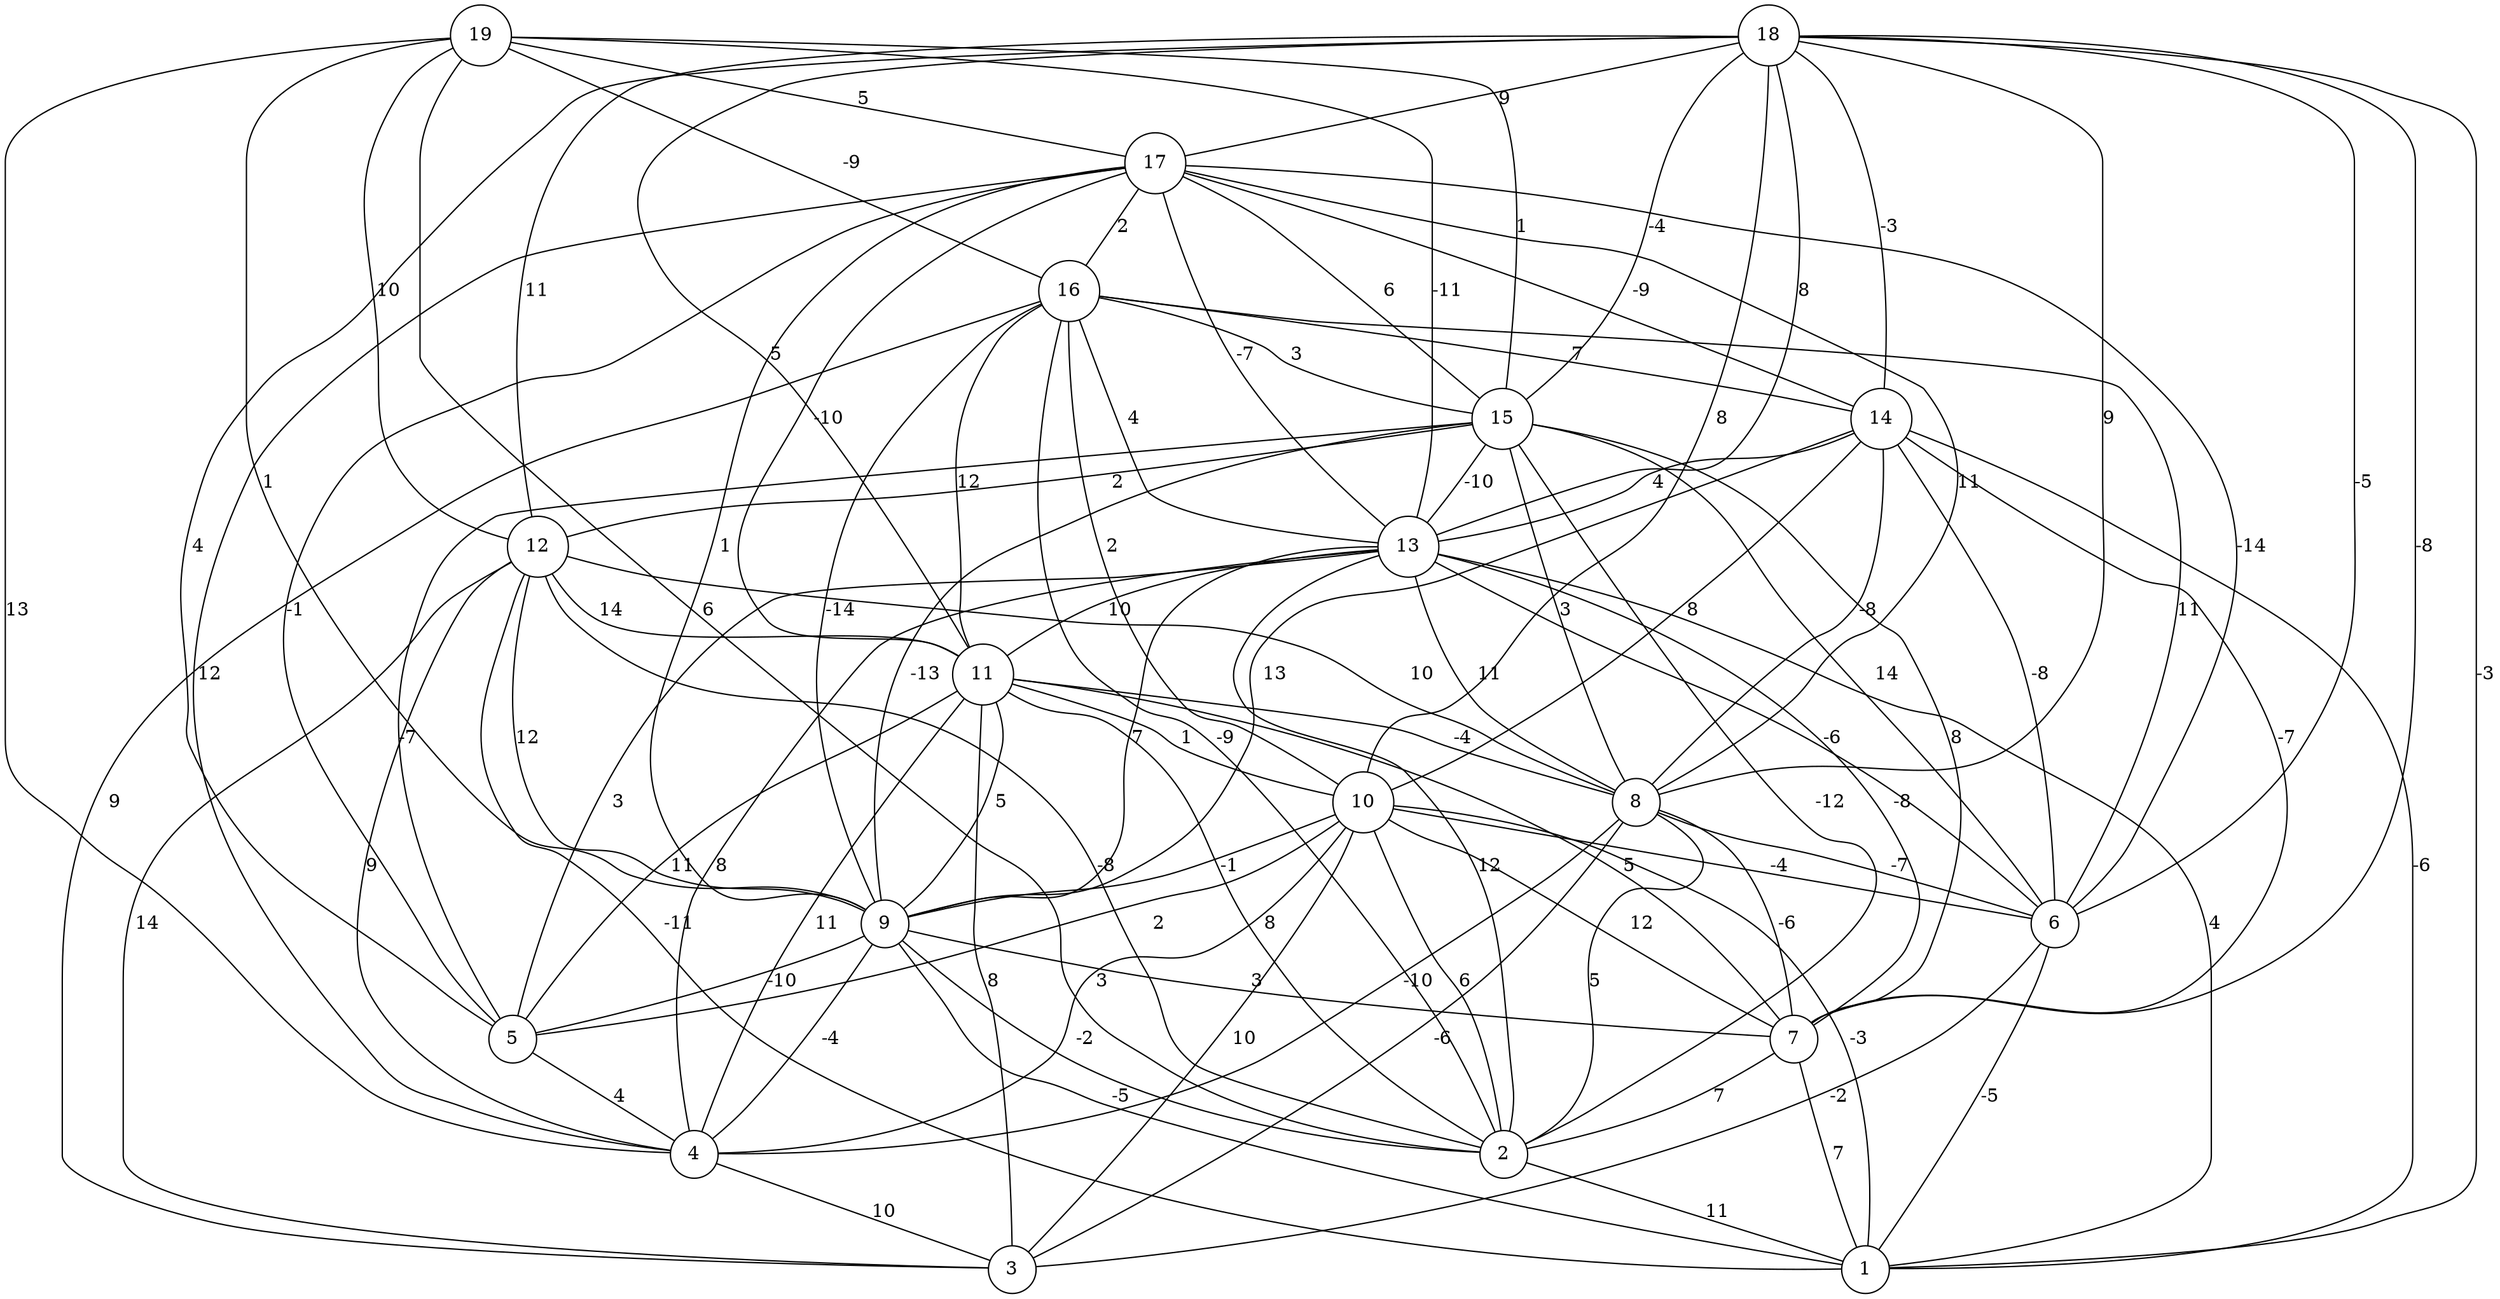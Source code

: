 graph { 
	 fontname="Helvetica,Arial,sans-serif" 
	 node [shape = circle]; 
	 19 -- 2 [label = "6"];
	 19 -- 4 [label = "13"];
	 19 -- 9 [label = "1"];
	 19 -- 12 [label = "10"];
	 19 -- 13 [label = "-11"];
	 19 -- 15 [label = "1"];
	 19 -- 16 [label = "-9"];
	 19 -- 17 [label = "5"];
	 18 -- 1 [label = "-3"];
	 18 -- 5 [label = "4"];
	 18 -- 6 [label = "-5"];
	 18 -- 7 [label = "-8"];
	 18 -- 8 [label = "9"];
	 18 -- 10 [label = "8"];
	 18 -- 11 [label = "5"];
	 18 -- 12 [label = "11"];
	 18 -- 13 [label = "8"];
	 18 -- 14 [label = "-3"];
	 18 -- 15 [label = "-4"];
	 18 -- 17 [label = "9"];
	 17 -- 4 [label = "12"];
	 17 -- 5 [label = "-1"];
	 17 -- 6 [label = "-14"];
	 17 -- 8 [label = "11"];
	 17 -- 9 [label = "1"];
	 17 -- 11 [label = "-10"];
	 17 -- 13 [label = "-7"];
	 17 -- 14 [label = "-9"];
	 17 -- 15 [label = "6"];
	 17 -- 16 [label = "2"];
	 16 -- 2 [label = "-9"];
	 16 -- 3 [label = "9"];
	 16 -- 6 [label = "11"];
	 16 -- 9 [label = "-14"];
	 16 -- 10 [label = "2"];
	 16 -- 11 [label = "12"];
	 16 -- 13 [label = "4"];
	 16 -- 14 [label = "7"];
	 16 -- 15 [label = "3"];
	 15 -- 2 [label = "-12"];
	 15 -- 5 [label = "-7"];
	 15 -- 6 [label = "14"];
	 15 -- 7 [label = "8"];
	 15 -- 8 [label = "3"];
	 15 -- 9 [label = "-13"];
	 15 -- 12 [label = "2"];
	 15 -- 13 [label = "-10"];
	 14 -- 1 [label = "-6"];
	 14 -- 6 [label = "-8"];
	 14 -- 7 [label = "-7"];
	 14 -- 8 [label = "-8"];
	 14 -- 9 [label = "13"];
	 14 -- 10 [label = "8"];
	 14 -- 13 [label = "4"];
	 13 -- 1 [label = "4"];
	 13 -- 2 [label = "12"];
	 13 -- 4 [label = "8"];
	 13 -- 5 [label = "3"];
	 13 -- 6 [label = "-6"];
	 13 -- 7 [label = "-8"];
	 13 -- 8 [label = "11"];
	 13 -- 9 [label = "7"];
	 13 -- 11 [label = "10"];
	 12 -- 1 [label = "-11"];
	 12 -- 2 [label = "-8"];
	 12 -- 3 [label = "14"];
	 12 -- 4 [label = "9"];
	 12 -- 8 [label = "10"];
	 12 -- 9 [label = "12"];
	 12 -- 11 [label = "14"];
	 11 -- 2 [label = "8"];
	 11 -- 3 [label = "8"];
	 11 -- 4 [label = "11"];
	 11 -- 5 [label = "11"];
	 11 -- 7 [label = "5"];
	 11 -- 8 [label = "-4"];
	 11 -- 9 [label = "5"];
	 11 -- 10 [label = "1"];
	 10 -- 1 [label = "-3"];
	 10 -- 2 [label = "6"];
	 10 -- 3 [label = "10"];
	 10 -- 4 [label = "3"];
	 10 -- 5 [label = "2"];
	 10 -- 6 [label = "-4"];
	 10 -- 7 [label = "12"];
	 10 -- 9 [label = "-1"];
	 9 -- 1 [label = "-5"];
	 9 -- 2 [label = "-2"];
	 9 -- 4 [label = "-4"];
	 9 -- 5 [label = "-10"];
	 9 -- 7 [label = "3"];
	 8 -- 2 [label = "5"];
	 8 -- 3 [label = "-6"];
	 8 -- 4 [label = "-10"];
	 8 -- 6 [label = "-7"];
	 8 -- 7 [label = "-6"];
	 7 -- 1 [label = "7"];
	 7 -- 2 [label = "7"];
	 6 -- 1 [label = "-5"];
	 6 -- 3 [label = "-2"];
	 5 -- 4 [label = "4"];
	 4 -- 3 [label = "10"];
	 2 -- 1 [label = "11"];
	 1;
	 2;
	 3;
	 4;
	 5;
	 6;
	 7;
	 8;
	 9;
	 10;
	 11;
	 12;
	 13;
	 14;
	 15;
	 16;
	 17;
	 18;
	 19;
}
